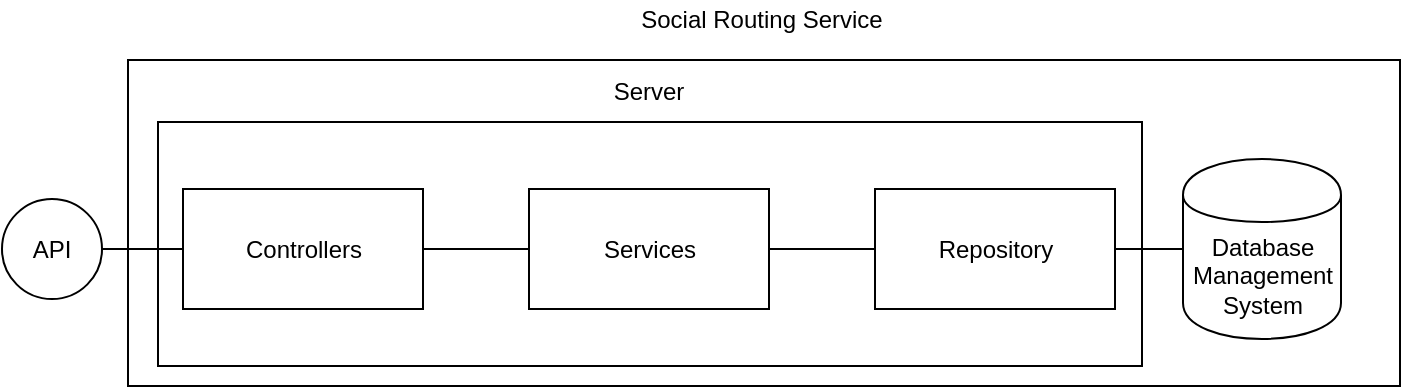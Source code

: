<mxfile version="10.6.5" type="device"><diagram id="HIA9esFK1r8NSf4Vur0X" name="Page-1"><mxGraphModel dx="1181" dy="609" grid="0" gridSize="10" guides="1" tooltips="1" connect="1" arrows="1" fold="1" page="1" pageScale="1" pageWidth="827" pageHeight="1169" math="0" shadow="0"><root><mxCell id="0"/><mxCell id="1" parent="0"/><mxCell id="cTM7Nz8y0_Cw2TAqLi1m-12" value="" style="rounded=0;whiteSpace=wrap;html=1;" parent="1" vertex="1"><mxGeometry x="96" y="280" width="636" height="163" as="geometry"/></mxCell><mxCell id="cTM7Nz8y0_Cw2TAqLi1m-18" value="" style="rounded=0;whiteSpace=wrap;html=1;" parent="1" vertex="1"><mxGeometry x="111" y="311" width="492" height="122" as="geometry"/></mxCell><mxCell id="cTM7Nz8y0_Cw2TAqLi1m-10" value="API" style="ellipse;whiteSpace=wrap;html=1;aspect=fixed;" parent="1" vertex="1"><mxGeometry x="33" y="349.5" width="50" height="50" as="geometry"/></mxCell><mxCell id="cTM7Nz8y0_Cw2TAqLi1m-15" value="Social Routing Service" style="text;html=1;strokeColor=none;fillColor=none;align=center;verticalAlign=middle;whiteSpace=wrap;rounded=0;" parent="1" vertex="1"><mxGeometry x="333" y="250" width="160" height="20" as="geometry"/></mxCell><mxCell id="cTM7Nz8y0_Cw2TAqLi1m-17" value="" style="endArrow=none;html=1;entryX=1;entryY=0.5;entryDx=0;entryDy=0;exitX=0;exitY=0.5;exitDx=0;exitDy=0;" parent="1" source="cTM7Nz8y0_Cw2TAqLi1m-1" target="cTM7Nz8y0_Cw2TAqLi1m-10" edge="1"><mxGeometry width="50" height="50" relative="1" as="geometry"><mxPoint x="30" y="670" as="sourcePoint"/><mxPoint x="80" y="620" as="targetPoint"/></mxGeometry></mxCell><mxCell id="cTM7Nz8y0_Cw2TAqLi1m-5" value="Database Management System" style="shape=cylinder;whiteSpace=wrap;html=1;boundedLbl=1;backgroundOutline=1;" parent="1" vertex="1"><mxGeometry x="623.5" y="329.5" width="79" height="90" as="geometry"/></mxCell><mxCell id="cTM7Nz8y0_Cw2TAqLi1m-9" value="" style="endArrow=none;html=1;entryX=1;entryY=0.5;entryDx=0;entryDy=0;exitX=0;exitY=0.5;exitDx=0;exitDy=0;" parent="1" source="cTM7Nz8y0_Cw2TAqLi1m-5" target="cTM7Nz8y0_Cw2TAqLi1m-3" edge="1"><mxGeometry width="50" height="50" relative="1" as="geometry"><mxPoint x="579.5" y="464.5" as="sourcePoint"/><mxPoint x="629.5" y="414.5" as="targetPoint"/></mxGeometry></mxCell><mxCell id="cTM7Nz8y0_Cw2TAqLi1m-1" value="Controllers" style="rounded=0;whiteSpace=wrap;html=1;" parent="1" vertex="1"><mxGeometry x="123.5" y="344.5" width="120" height="60" as="geometry"/></mxCell><mxCell id="cTM7Nz8y0_Cw2TAqLi1m-2" value="Services" style="rounded=0;whiteSpace=wrap;html=1;" parent="1" vertex="1"><mxGeometry x="296.5" y="344.5" width="120" height="60" as="geometry"/></mxCell><mxCell id="cTM7Nz8y0_Cw2TAqLi1m-3" value="Repository" style="rounded=0;whiteSpace=wrap;html=1;" parent="1" vertex="1"><mxGeometry x="469.5" y="344.5" width="120" height="60" as="geometry"/></mxCell><mxCell id="cTM7Nz8y0_Cw2TAqLi1m-7" value="" style="endArrow=none;html=1;entryX=0;entryY=0.5;entryDx=0;entryDy=0;exitX=1;exitY=0.5;exitDx=0;exitDy=0;" parent="1" source="cTM7Nz8y0_Cw2TAqLi1m-1" target="cTM7Nz8y0_Cw2TAqLi1m-2" edge="1"><mxGeometry width="50" height="50" relative="1" as="geometry"><mxPoint x="119.5" y="469.5" as="sourcePoint"/><mxPoint x="169.5" y="419.5" as="targetPoint"/></mxGeometry></mxCell><mxCell id="cTM7Nz8y0_Cw2TAqLi1m-8" value="" style="endArrow=none;html=1;entryX=0;entryY=0.5;entryDx=0;entryDy=0;exitX=1;exitY=0.5;exitDx=0;exitDy=0;" parent="1" source="cTM7Nz8y0_Cw2TAqLi1m-2" target="cTM7Nz8y0_Cw2TAqLi1m-3" edge="1"><mxGeometry width="50" height="50" relative="1" as="geometry"><mxPoint x="419.5" y="459.5" as="sourcePoint"/><mxPoint x="469.5" y="409.5" as="targetPoint"/></mxGeometry></mxCell><mxCell id="cTM7Nz8y0_Cw2TAqLi1m-19" value="Server" style="text;html=1;strokeColor=none;fillColor=none;align=center;verticalAlign=middle;whiteSpace=wrap;rounded=0;" parent="1" vertex="1"><mxGeometry x="332" y="286" width="49" height="20" as="geometry"/></mxCell></root></mxGraphModel></diagram></mxfile>